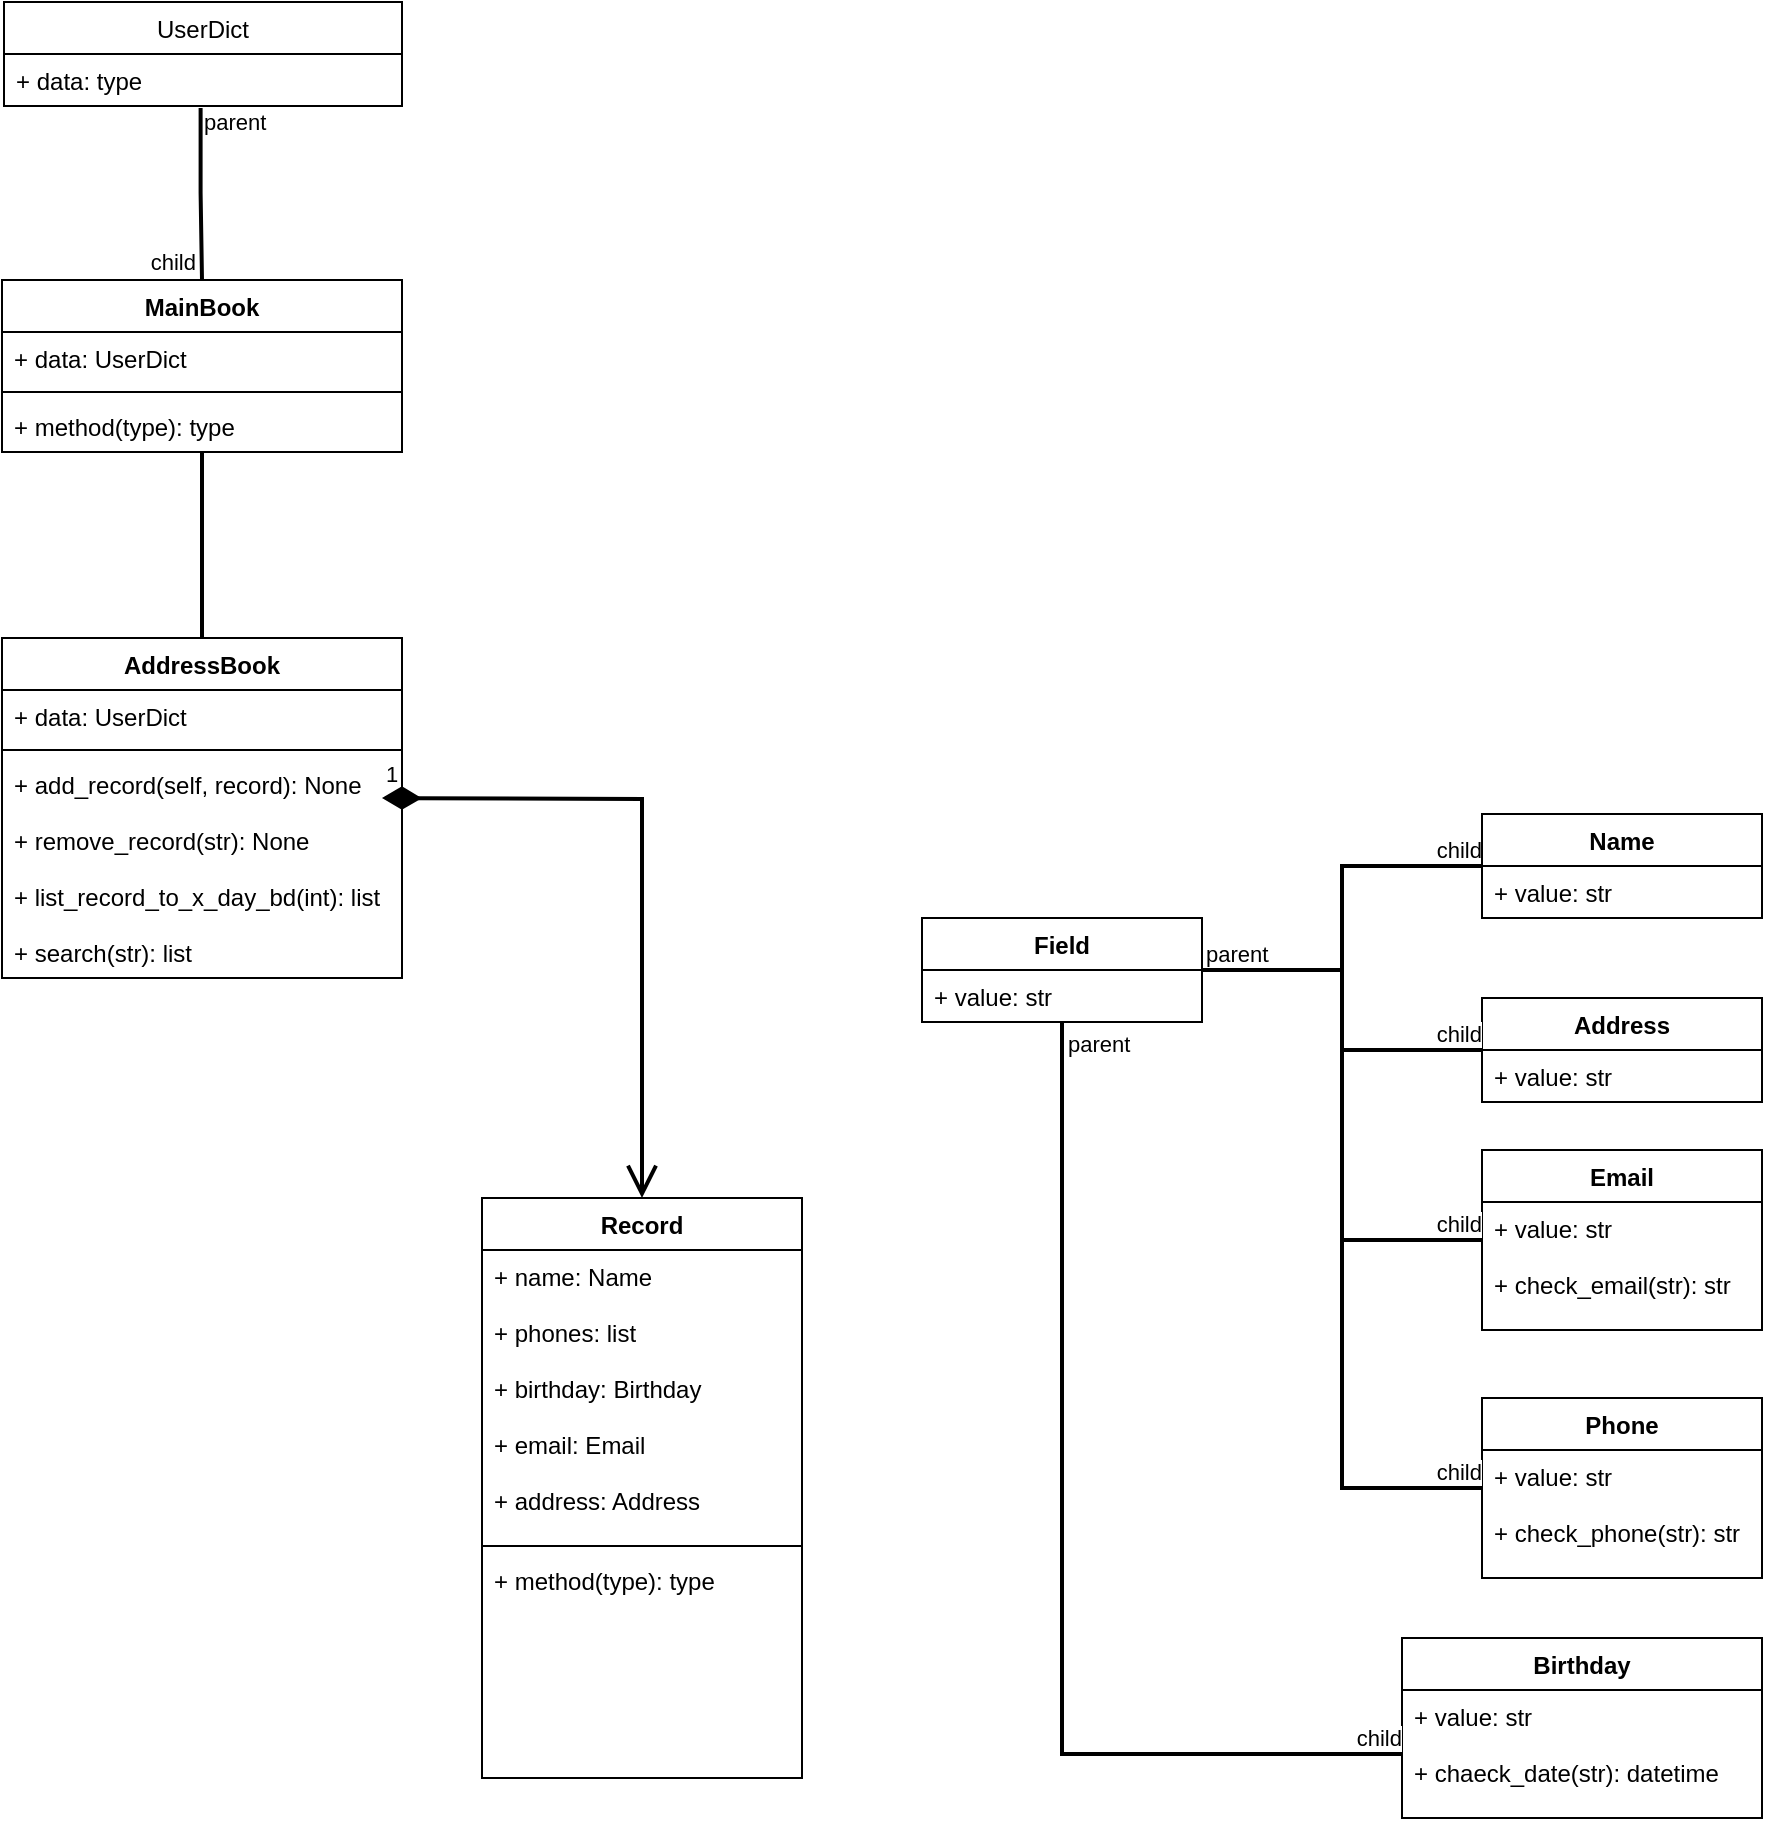 <mxfile version="20.8.3" type="github">
  <diagram name="Page-1" id="c4acf3e9-155e-7222-9cf6-157b1a14988f">
    <mxGraphModel dx="137" dy="1135" grid="1" gridSize="10" guides="1" tooltips="1" connect="1" arrows="1" fold="1" page="1" pageScale="1" pageWidth="850" pageHeight="1100" background="none" math="0" shadow="0">
      <root>
        <mxCell id="0" />
        <mxCell id="1" parent="0" />
        <mxCell id="J_gRxVzlhQodG9-CdOTS-6" value="" style="endArrow=none;html=1;edgeStyle=orthogonalEdgeStyle;rounded=0;entryX=0.5;entryY=0;entryDx=0;entryDy=0;strokeWidth=2;" edge="1" parent="1" source="J_gRxVzlhQodG9-CdOTS-20" target="J_gRxVzlhQodG9-CdOTS-16">
          <mxGeometry relative="1" as="geometry">
            <mxPoint x="880" y="339" as="sourcePoint" />
            <mxPoint x="960" y="399" as="targetPoint" />
            <Array as="points" />
          </mxGeometry>
        </mxCell>
        <mxCell id="J_gRxVzlhQodG9-CdOTS-16" value="AddressBook" style="swimlane;fontStyle=1;align=center;verticalAlign=top;childLayout=stackLayout;horizontal=1;startSize=26;horizontalStack=0;resizeParent=1;resizeParentMax=0;resizeLast=0;collapsible=1;marginBottom=0;" vertex="1" parent="1">
          <mxGeometry x="880" y="420" width="200" height="170" as="geometry" />
        </mxCell>
        <mxCell id="J_gRxVzlhQodG9-CdOTS-17" value="+ data: UserDict" style="text;strokeColor=none;fillColor=none;align=left;verticalAlign=top;spacingLeft=4;spacingRight=4;overflow=hidden;rotatable=0;points=[[0,0.5],[1,0.5]];portConstraint=eastwest;" vertex="1" parent="J_gRxVzlhQodG9-CdOTS-16">
          <mxGeometry y="26" width="200" height="26" as="geometry" />
        </mxCell>
        <mxCell id="J_gRxVzlhQodG9-CdOTS-18" value="" style="line;strokeWidth=1;fillColor=none;align=left;verticalAlign=middle;spacingTop=-1;spacingLeft=3;spacingRight=3;rotatable=0;labelPosition=right;points=[];portConstraint=eastwest;strokeColor=inherit;" vertex="1" parent="J_gRxVzlhQodG9-CdOTS-16">
          <mxGeometry y="52" width="200" height="8" as="geometry" />
        </mxCell>
        <mxCell id="J_gRxVzlhQodG9-CdOTS-73" value="1" style="endArrow=open;html=1;endSize=12;startArrow=diamondThin;startSize=14;startFill=1;edgeStyle=orthogonalEdgeStyle;align=left;verticalAlign=bottom;rounded=0;strokeWidth=2;entryX=0.5;entryY=0;entryDx=0;entryDy=0;" edge="1" parent="J_gRxVzlhQodG9-CdOTS-16" target="J_gRxVzlhQodG9-CdOTS-39">
          <mxGeometry x="-1" y="3" relative="1" as="geometry">
            <mxPoint x="190" y="80" as="sourcePoint" />
            <mxPoint x="350" y="80" as="targetPoint" />
          </mxGeometry>
        </mxCell>
        <mxCell id="J_gRxVzlhQodG9-CdOTS-19" value="+ add_record(self, record): None&#xa;&#xa;+ remove_record(str): None&#xa;&#xa;+ list_record_to_x_day_bd(int): list&#xa;&#xa;+ search(str): list" style="text;strokeColor=none;fillColor=none;align=left;verticalAlign=top;spacingLeft=4;spacingRight=4;overflow=hidden;rotatable=0;points=[[0,0.5],[1,0.5]];portConstraint=eastwest;" vertex="1" parent="J_gRxVzlhQodG9-CdOTS-16">
          <mxGeometry y="60" width="200" height="110" as="geometry" />
        </mxCell>
        <mxCell id="J_gRxVzlhQodG9-CdOTS-20" value="MainBook" style="swimlane;fontStyle=1;align=center;verticalAlign=top;childLayout=stackLayout;horizontal=1;startSize=26;horizontalStack=0;resizeParent=1;resizeParentMax=0;resizeLast=0;collapsible=1;marginBottom=0;" vertex="1" parent="1">
          <mxGeometry x="880" y="241" width="200" height="86" as="geometry" />
        </mxCell>
        <mxCell id="J_gRxVzlhQodG9-CdOTS-21" value="+ data: UserDict" style="text;strokeColor=none;fillColor=none;align=left;verticalAlign=top;spacingLeft=4;spacingRight=4;overflow=hidden;rotatable=0;points=[[0,0.5],[1,0.5]];portConstraint=eastwest;" vertex="1" parent="J_gRxVzlhQodG9-CdOTS-20">
          <mxGeometry y="26" width="200" height="26" as="geometry" />
        </mxCell>
        <mxCell id="J_gRxVzlhQodG9-CdOTS-22" value="" style="line;strokeWidth=1;fillColor=none;align=left;verticalAlign=middle;spacingTop=-1;spacingLeft=3;spacingRight=3;rotatable=0;labelPosition=right;points=[];portConstraint=eastwest;strokeColor=inherit;" vertex="1" parent="J_gRxVzlhQodG9-CdOTS-20">
          <mxGeometry y="52" width="200" height="8" as="geometry" />
        </mxCell>
        <mxCell id="J_gRxVzlhQodG9-CdOTS-23" value="+ method(type): type" style="text;strokeColor=none;fillColor=none;align=left;verticalAlign=top;spacingLeft=4;spacingRight=4;overflow=hidden;rotatable=0;points=[[0,0.5],[1,0.5]];portConstraint=eastwest;" vertex="1" parent="J_gRxVzlhQodG9-CdOTS-20">
          <mxGeometry y="60" width="200" height="26" as="geometry" />
        </mxCell>
        <mxCell id="J_gRxVzlhQodG9-CdOTS-24" value="UserDict" style="swimlane;fontStyle=0;childLayout=stackLayout;horizontal=1;startSize=26;fillColor=none;horizontalStack=0;resizeParent=1;resizeParentMax=0;resizeLast=0;collapsible=1;marginBottom=0;" vertex="1" parent="1">
          <mxGeometry x="881" y="102" width="199" height="52" as="geometry" />
        </mxCell>
        <mxCell id="J_gRxVzlhQodG9-CdOTS-25" value="+ data: type" style="text;strokeColor=none;fillColor=none;align=left;verticalAlign=top;spacingLeft=4;spacingRight=4;overflow=hidden;rotatable=0;points=[[0,0.5],[1,0.5]];portConstraint=eastwest;" vertex="1" parent="J_gRxVzlhQodG9-CdOTS-24">
          <mxGeometry y="26" width="199" height="26" as="geometry" />
        </mxCell>
        <mxCell id="J_gRxVzlhQodG9-CdOTS-31" value="" style="endArrow=none;html=1;edgeStyle=orthogonalEdgeStyle;rounded=0;strokeWidth=2;exitX=0.494;exitY=1.038;exitDx=0;exitDy=0;exitPerimeter=0;" edge="1" parent="1" source="J_gRxVzlhQodG9-CdOTS-25" target="J_gRxVzlhQodG9-CdOTS-20">
          <mxGeometry relative="1" as="geometry">
            <mxPoint x="890" y="200" as="sourcePoint" />
            <mxPoint x="1050" y="200" as="targetPoint" />
          </mxGeometry>
        </mxCell>
        <mxCell id="J_gRxVzlhQodG9-CdOTS-32" value="parent" style="edgeLabel;resizable=0;html=1;align=left;verticalAlign=bottom;" connectable="0" vertex="1" parent="J_gRxVzlhQodG9-CdOTS-31">
          <mxGeometry x="-1" relative="1" as="geometry">
            <mxPoint y="16" as="offset" />
          </mxGeometry>
        </mxCell>
        <mxCell id="J_gRxVzlhQodG9-CdOTS-33" value="child" style="edgeLabel;resizable=0;html=1;align=right;verticalAlign=bottom;" connectable="0" vertex="1" parent="J_gRxVzlhQodG9-CdOTS-31">
          <mxGeometry x="1" relative="1" as="geometry">
            <mxPoint x="-3" as="offset" />
          </mxGeometry>
        </mxCell>
        <mxCell id="J_gRxVzlhQodG9-CdOTS-35" value="Field" style="swimlane;fontStyle=1;childLayout=stackLayout;horizontal=1;startSize=26;fillColor=none;horizontalStack=0;resizeParent=1;resizeParentMax=0;resizeLast=0;collapsible=1;marginBottom=0;strokeColor=default;" vertex="1" parent="1">
          <mxGeometry x="1340" y="560" width="140" height="52" as="geometry" />
        </mxCell>
        <mxCell id="J_gRxVzlhQodG9-CdOTS-36" value="+ value: str" style="text;strokeColor=none;fillColor=none;align=left;verticalAlign=top;spacingLeft=4;spacingRight=4;overflow=hidden;rotatable=0;points=[[0,0.5],[1,0.5]];portConstraint=eastwest;" vertex="1" parent="J_gRxVzlhQodG9-CdOTS-35">
          <mxGeometry y="26" width="140" height="26" as="geometry" />
        </mxCell>
        <mxCell id="J_gRxVzlhQodG9-CdOTS-39" value="Record" style="swimlane;fontStyle=1;align=center;verticalAlign=top;childLayout=stackLayout;horizontal=1;startSize=26;horizontalStack=0;resizeParent=1;resizeParentMax=0;resizeLast=0;collapsible=1;marginBottom=0;strokeColor=default;" vertex="1" parent="1">
          <mxGeometry x="1120" y="700" width="160" height="290" as="geometry" />
        </mxCell>
        <mxCell id="J_gRxVzlhQodG9-CdOTS-40" value="+ name: Name&#xa;&#xa;+ phones: list&#xa;&#xa;+ birthday: Birthday&#xa;&#xa;+ email: Email&#xa;&#xa;+ address: Address" style="text;strokeColor=none;fillColor=none;align=left;verticalAlign=top;spacingLeft=4;spacingRight=4;overflow=hidden;rotatable=0;points=[[0,0.5],[1,0.5]];portConstraint=eastwest;" vertex="1" parent="J_gRxVzlhQodG9-CdOTS-39">
          <mxGeometry y="26" width="160" height="144" as="geometry" />
        </mxCell>
        <mxCell id="J_gRxVzlhQodG9-CdOTS-41" value="" style="line;strokeWidth=1;fillColor=none;align=left;verticalAlign=middle;spacingTop=-1;spacingLeft=3;spacingRight=3;rotatable=0;labelPosition=right;points=[];portConstraint=eastwest;strokeColor=inherit;" vertex="1" parent="J_gRxVzlhQodG9-CdOTS-39">
          <mxGeometry y="170" width="160" height="8" as="geometry" />
        </mxCell>
        <mxCell id="J_gRxVzlhQodG9-CdOTS-42" value="+ method(type): type" style="text;strokeColor=none;fillColor=none;align=left;verticalAlign=top;spacingLeft=4;spacingRight=4;overflow=hidden;rotatable=0;points=[[0,0.5],[1,0.5]];portConstraint=eastwest;" vertex="1" parent="J_gRxVzlhQodG9-CdOTS-39">
          <mxGeometry y="178" width="160" height="112" as="geometry" />
        </mxCell>
        <mxCell id="J_gRxVzlhQodG9-CdOTS-47" value="Phone" style="swimlane;fontStyle=1;childLayout=stackLayout;horizontal=1;startSize=26;fillColor=none;horizontalStack=0;resizeParent=1;resizeParentMax=0;resizeLast=0;collapsible=1;marginBottom=0;strokeColor=default;" vertex="1" parent="1">
          <mxGeometry x="1620" y="800" width="140" height="90" as="geometry" />
        </mxCell>
        <mxCell id="J_gRxVzlhQodG9-CdOTS-48" value="+ value: str&#xa;&#xa;+ check_phone(str): str" style="text;strokeColor=none;fillColor=none;align=left;verticalAlign=top;spacingLeft=4;spacingRight=4;overflow=hidden;rotatable=0;points=[[0,0.5],[1,0.5]];portConstraint=eastwest;" vertex="1" parent="J_gRxVzlhQodG9-CdOTS-47">
          <mxGeometry y="26" width="140" height="64" as="geometry" />
        </mxCell>
        <mxCell id="J_gRxVzlhQodG9-CdOTS-49" value="Birthday" style="swimlane;fontStyle=1;childLayout=stackLayout;horizontal=1;startSize=26;fillColor=none;horizontalStack=0;resizeParent=1;resizeParentMax=0;resizeLast=0;collapsible=1;marginBottom=0;strokeColor=default;" vertex="1" parent="1">
          <mxGeometry x="1580" y="920" width="180" height="90" as="geometry" />
        </mxCell>
        <mxCell id="J_gRxVzlhQodG9-CdOTS-50" value="+ value: str&#xa;&#xa;+ chaeck_date(str): datetime" style="text;strokeColor=none;fillColor=none;align=left;verticalAlign=top;spacingLeft=4;spacingRight=4;overflow=hidden;rotatable=0;points=[[0,0.5],[1,0.5]];portConstraint=eastwest;" vertex="1" parent="J_gRxVzlhQodG9-CdOTS-49">
          <mxGeometry y="26" width="180" height="64" as="geometry" />
        </mxCell>
        <mxCell id="J_gRxVzlhQodG9-CdOTS-51" value="Email" style="swimlane;fontStyle=1;childLayout=stackLayout;horizontal=1;startSize=26;fillColor=none;horizontalStack=0;resizeParent=1;resizeParentMax=0;resizeLast=0;collapsible=1;marginBottom=0;strokeColor=default;" vertex="1" parent="1">
          <mxGeometry x="1620" y="676" width="140" height="90" as="geometry" />
        </mxCell>
        <mxCell id="J_gRxVzlhQodG9-CdOTS-52" value="+ value: str&#xa;&#xa;+ check_email(str): str" style="text;strokeColor=none;fillColor=none;align=left;verticalAlign=top;spacingLeft=4;spacingRight=4;overflow=hidden;rotatable=0;points=[[0,0.5],[1,0.5]];portConstraint=eastwest;" vertex="1" parent="J_gRxVzlhQodG9-CdOTS-51">
          <mxGeometry y="26" width="140" height="64" as="geometry" />
        </mxCell>
        <mxCell id="J_gRxVzlhQodG9-CdOTS-53" value="" style="endArrow=none;html=1;edgeStyle=orthogonalEdgeStyle;rounded=0;strokeWidth=2;" edge="1" parent="1" source="J_gRxVzlhQodG9-CdOTS-35" target="J_gRxVzlhQodG9-CdOTS-57">
          <mxGeometry relative="1" as="geometry">
            <mxPoint x="1410" y="470" as="sourcePoint" />
            <mxPoint x="1601" y="586" as="targetPoint" />
          </mxGeometry>
        </mxCell>
        <mxCell id="J_gRxVzlhQodG9-CdOTS-54" value="parent" style="edgeLabel;resizable=0;html=1;align=left;verticalAlign=bottom;strokeColor=default;" connectable="0" vertex="1" parent="J_gRxVzlhQodG9-CdOTS-53">
          <mxGeometry x="-1" relative="1" as="geometry" />
        </mxCell>
        <mxCell id="J_gRxVzlhQodG9-CdOTS-55" value="child" style="edgeLabel;resizable=0;html=1;align=right;verticalAlign=bottom;strokeColor=default;" connectable="0" vertex="1" parent="J_gRxVzlhQodG9-CdOTS-53">
          <mxGeometry x="1" relative="1" as="geometry" />
        </mxCell>
        <mxCell id="J_gRxVzlhQodG9-CdOTS-57" value="Name" style="swimlane;fontStyle=1;childLayout=stackLayout;horizontal=1;startSize=26;fillColor=none;horizontalStack=0;resizeParent=1;resizeParentMax=0;resizeLast=0;collapsible=1;marginBottom=0;strokeColor=default;" vertex="1" parent="1">
          <mxGeometry x="1620" y="508" width="140" height="52" as="geometry" />
        </mxCell>
        <mxCell id="J_gRxVzlhQodG9-CdOTS-58" value="+ value: str" style="text;strokeColor=none;fillColor=none;align=left;verticalAlign=top;spacingLeft=4;spacingRight=4;overflow=hidden;rotatable=0;points=[[0,0.5],[1,0.5]];portConstraint=eastwest;" vertex="1" parent="J_gRxVzlhQodG9-CdOTS-57">
          <mxGeometry y="26" width="140" height="26" as="geometry" />
        </mxCell>
        <mxCell id="J_gRxVzlhQodG9-CdOTS-59" value="Address" style="swimlane;fontStyle=1;childLayout=stackLayout;horizontal=1;startSize=26;fillColor=none;horizontalStack=0;resizeParent=1;resizeParentMax=0;resizeLast=0;collapsible=1;marginBottom=0;strokeColor=default;" vertex="1" parent="1">
          <mxGeometry x="1620" y="600" width="140" height="52" as="geometry" />
        </mxCell>
        <mxCell id="J_gRxVzlhQodG9-CdOTS-60" value="+ value: str" style="text;strokeColor=none;fillColor=none;align=left;verticalAlign=top;spacingLeft=4;spacingRight=4;overflow=hidden;rotatable=0;points=[[0,0.5],[1,0.5]];portConstraint=eastwest;" vertex="1" parent="J_gRxVzlhQodG9-CdOTS-59">
          <mxGeometry y="26" width="140" height="26" as="geometry" />
        </mxCell>
        <mxCell id="J_gRxVzlhQodG9-CdOTS-61" value="" style="endArrow=none;html=1;edgeStyle=orthogonalEdgeStyle;rounded=0;strokeWidth=2;" edge="1" parent="1" source="J_gRxVzlhQodG9-CdOTS-35" target="J_gRxVzlhQodG9-CdOTS-59">
          <mxGeometry relative="1" as="geometry">
            <mxPoint x="1410" y="680" as="sourcePoint" />
            <mxPoint x="1570" y="680" as="targetPoint" />
          </mxGeometry>
        </mxCell>
        <mxCell id="J_gRxVzlhQodG9-CdOTS-62" value="parent" style="edgeLabel;resizable=0;html=1;align=left;verticalAlign=bottom;strokeColor=default;" connectable="0" vertex="1" parent="J_gRxVzlhQodG9-CdOTS-61">
          <mxGeometry x="-1" relative="1" as="geometry" />
        </mxCell>
        <mxCell id="J_gRxVzlhQodG9-CdOTS-63" value="child" style="edgeLabel;resizable=0;html=1;align=right;verticalAlign=bottom;strokeColor=default;" connectable="0" vertex="1" parent="J_gRxVzlhQodG9-CdOTS-61">
          <mxGeometry x="1" relative="1" as="geometry" />
        </mxCell>
        <mxCell id="J_gRxVzlhQodG9-CdOTS-64" value="" style="endArrow=none;html=1;edgeStyle=orthogonalEdgeStyle;rounded=0;strokeWidth=2;" edge="1" parent="1" source="J_gRxVzlhQodG9-CdOTS-35" target="J_gRxVzlhQodG9-CdOTS-51">
          <mxGeometry relative="1" as="geometry">
            <mxPoint x="1440" y="700" as="sourcePoint" />
            <mxPoint x="1560" y="710" as="targetPoint" />
            <Array as="points">
              <mxPoint x="1550" y="586" />
              <mxPoint x="1550" y="721" />
            </Array>
          </mxGeometry>
        </mxCell>
        <mxCell id="J_gRxVzlhQodG9-CdOTS-65" value="parent" style="edgeLabel;resizable=0;html=1;align=left;verticalAlign=bottom;strokeColor=default;" connectable="0" vertex="1" parent="J_gRxVzlhQodG9-CdOTS-64">
          <mxGeometry x="-1" relative="1" as="geometry" />
        </mxCell>
        <mxCell id="J_gRxVzlhQodG9-CdOTS-66" value="child" style="edgeLabel;resizable=0;html=1;align=right;verticalAlign=bottom;strokeColor=default;" connectable="0" vertex="1" parent="J_gRxVzlhQodG9-CdOTS-64">
          <mxGeometry x="1" relative="1" as="geometry" />
        </mxCell>
        <mxCell id="J_gRxVzlhQodG9-CdOTS-67" value="" style="endArrow=none;html=1;edgeStyle=orthogonalEdgeStyle;rounded=0;strokeWidth=2;" edge="1" parent="1" target="J_gRxVzlhQodG9-CdOTS-47">
          <mxGeometry relative="1" as="geometry">
            <mxPoint x="1480" y="586" as="sourcePoint" />
            <mxPoint x="1500" y="750" as="targetPoint" />
            <Array as="points">
              <mxPoint x="1550" y="586" />
              <mxPoint x="1550" y="845" />
            </Array>
          </mxGeometry>
        </mxCell>
        <mxCell id="J_gRxVzlhQodG9-CdOTS-68" value="parent" style="edgeLabel;resizable=0;html=1;align=left;verticalAlign=bottom;strokeColor=default;" connectable="0" vertex="1" parent="J_gRxVzlhQodG9-CdOTS-67">
          <mxGeometry x="-1" relative="1" as="geometry" />
        </mxCell>
        <mxCell id="J_gRxVzlhQodG9-CdOTS-69" value="child" style="edgeLabel;resizable=0;html=1;align=right;verticalAlign=bottom;strokeColor=default;" connectable="0" vertex="1" parent="J_gRxVzlhQodG9-CdOTS-67">
          <mxGeometry x="1" relative="1" as="geometry" />
        </mxCell>
        <mxCell id="J_gRxVzlhQodG9-CdOTS-70" value="" style="endArrow=none;html=1;edgeStyle=orthogonalEdgeStyle;rounded=0;strokeWidth=2;" edge="1" parent="1" source="J_gRxVzlhQodG9-CdOTS-35" target="J_gRxVzlhQodG9-CdOTS-50">
          <mxGeometry relative="1" as="geometry">
            <mxPoint x="1270" y="910" as="sourcePoint" />
            <mxPoint x="1430" y="910" as="targetPoint" />
          </mxGeometry>
        </mxCell>
        <mxCell id="J_gRxVzlhQodG9-CdOTS-71" value="parent" style="edgeLabel;resizable=0;html=1;align=left;verticalAlign=bottom;strokeColor=default;" connectable="0" vertex="1" parent="J_gRxVzlhQodG9-CdOTS-70">
          <mxGeometry x="-1" relative="1" as="geometry">
            <mxPoint x="1" y="19" as="offset" />
          </mxGeometry>
        </mxCell>
        <mxCell id="J_gRxVzlhQodG9-CdOTS-72" value="child" style="edgeLabel;resizable=0;html=1;align=right;verticalAlign=bottom;strokeColor=default;" connectable="0" vertex="1" parent="J_gRxVzlhQodG9-CdOTS-70">
          <mxGeometry x="1" relative="1" as="geometry" />
        </mxCell>
      </root>
    </mxGraphModel>
  </diagram>
</mxfile>
